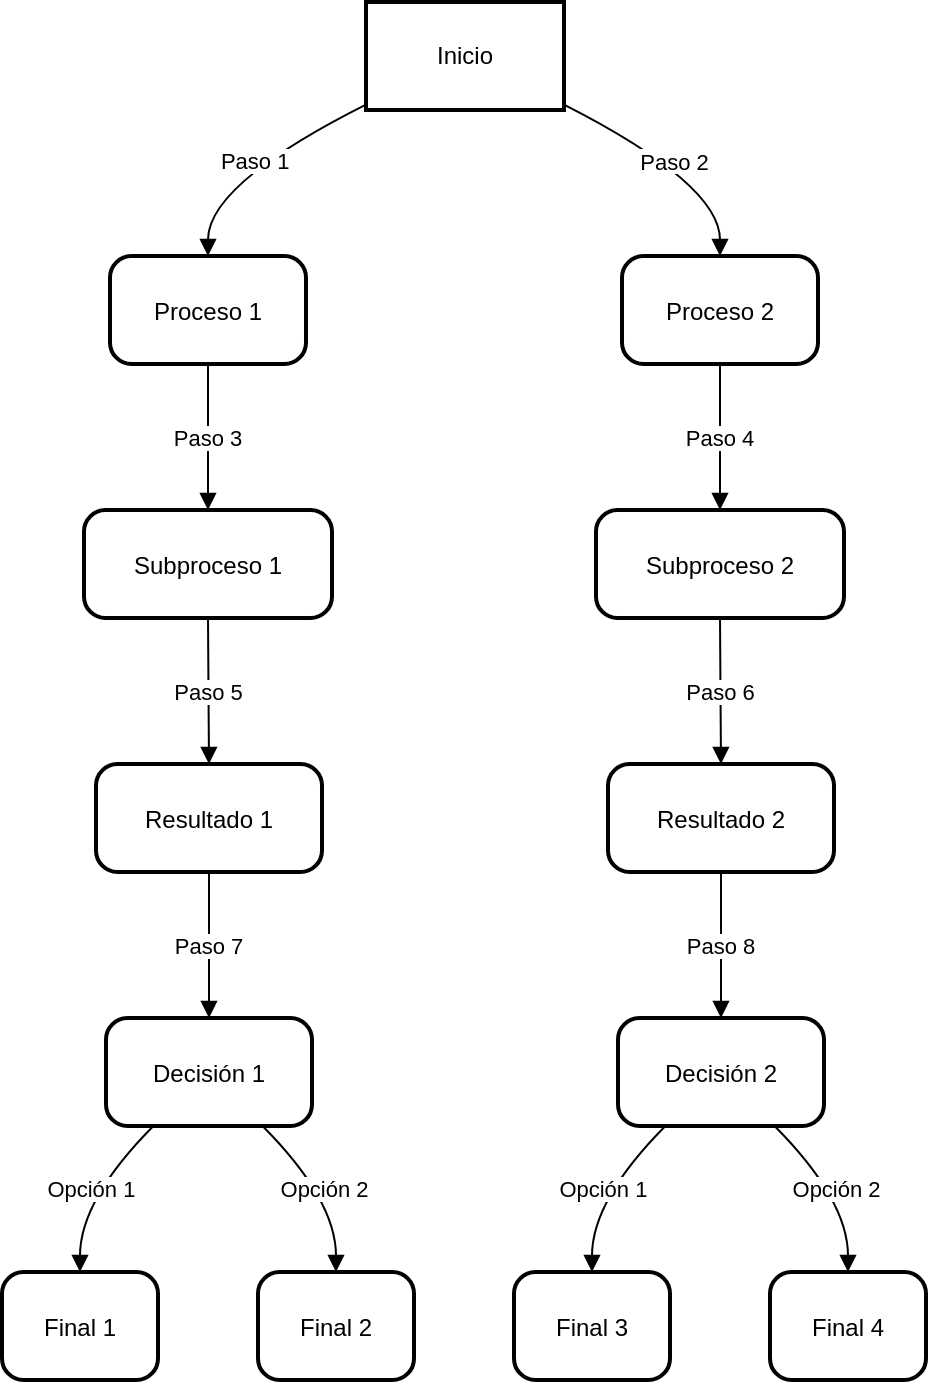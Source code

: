 <mxfile version="26.1.3">
  <diagram name="Página-1" id="As4J22aEDVcwIB19QjlV">
    <mxGraphModel>
      <root>
        <mxCell id="0" />
        <mxCell id="1" parent="0" />
        <mxCell id="2" value="Inicio" style="whiteSpace=wrap;strokeWidth=2;" vertex="1" parent="1">
          <mxGeometry x="190" y="8" width="99" height="54" as="geometry" />
        </mxCell>
        <mxCell id="3" value="Proceso 1" style="rounded=1;arcSize=20;strokeWidth=2" vertex="1" parent="1">
          <mxGeometry x="62" y="135" width="98" height="54" as="geometry" />
        </mxCell>
        <mxCell id="4" value="Proceso 2" style="rounded=1;arcSize=20;strokeWidth=2" vertex="1" parent="1">
          <mxGeometry x="318" y="135" width="98" height="54" as="geometry" />
        </mxCell>
        <mxCell id="5" value="Subproceso 1" style="rounded=1;arcSize=20;strokeWidth=2" vertex="1" parent="1">
          <mxGeometry x="49" y="262" width="124" height="54" as="geometry" />
        </mxCell>
        <mxCell id="6" value="Subproceso 2" style="rounded=1;arcSize=20;strokeWidth=2" vertex="1" parent="1">
          <mxGeometry x="305" y="262" width="124" height="54" as="geometry" />
        </mxCell>
        <mxCell id="7" value="Resultado 1" style="rounded=1;arcSize=20;strokeWidth=2" vertex="1" parent="1">
          <mxGeometry x="55" y="389" width="113" height="54" as="geometry" />
        </mxCell>
        <mxCell id="8" value="Resultado 2" style="rounded=1;arcSize=20;strokeWidth=2" vertex="1" parent="1">
          <mxGeometry x="311" y="389" width="113" height="54" as="geometry" />
        </mxCell>
        <mxCell id="9" value="Decisión 1" style="rounded=1;arcSize=20;strokeWidth=2" vertex="1" parent="1">
          <mxGeometry x="60" y="516" width="103" height="54" as="geometry" />
        </mxCell>
        <mxCell id="10" value="Decisión 2" style="rounded=1;arcSize=20;strokeWidth=2" vertex="1" parent="1">
          <mxGeometry x="316" y="516" width="103" height="54" as="geometry" />
        </mxCell>
        <mxCell id="11" value="Final 1" style="rounded=1;arcSize=20;strokeWidth=2" vertex="1" parent="1">
          <mxGeometry x="8" y="643" width="78" height="54" as="geometry" />
        </mxCell>
        <mxCell id="12" value="Final 2" style="rounded=1;arcSize=20;strokeWidth=2" vertex="1" parent="1">
          <mxGeometry x="136" y="643" width="78" height="54" as="geometry" />
        </mxCell>
        <mxCell id="13" value="Final 3" style="rounded=1;arcSize=20;strokeWidth=2" vertex="1" parent="1">
          <mxGeometry x="264" y="643" width="78" height="54" as="geometry" />
        </mxCell>
        <mxCell id="14" value="Final 4" style="rounded=1;arcSize=20;strokeWidth=2" vertex="1" parent="1">
          <mxGeometry x="392" y="643" width="78" height="54" as="geometry" />
        </mxCell>
        <mxCell id="15" value="Paso 1" style="curved=1;startArrow=none;endArrow=block;exitX=0;exitY=0.95;entryX=0.5;entryY=0;" edge="1" parent="1" source="2" target="3">
          <mxGeometry relative="1" as="geometry">
            <Array as="points">
              <mxPoint x="111" y="99" />
            </Array>
          </mxGeometry>
        </mxCell>
        <mxCell id="16" value="Paso 2" style="curved=1;startArrow=none;endArrow=block;exitX=1;exitY=0.95;entryX=0.5;entryY=0;" edge="1" parent="1" source="2" target="4">
          <mxGeometry relative="1" as="geometry">
            <Array as="points">
              <mxPoint x="367" y="99" />
            </Array>
          </mxGeometry>
        </mxCell>
        <mxCell id="17" value="Paso 3" style="curved=1;startArrow=none;endArrow=block;exitX=0.5;exitY=1;entryX=0.5;entryY=0;" edge="1" parent="1" source="3" target="5">
          <mxGeometry relative="1" as="geometry">
            <Array as="points" />
          </mxGeometry>
        </mxCell>
        <mxCell id="18" value="Paso 4" style="curved=1;startArrow=none;endArrow=block;exitX=0.5;exitY=1;entryX=0.5;entryY=0;" edge="1" parent="1" source="4" target="6">
          <mxGeometry relative="1" as="geometry">
            <Array as="points" />
          </mxGeometry>
        </mxCell>
        <mxCell id="19" value="Paso 5" style="curved=1;startArrow=none;endArrow=block;exitX=0.5;exitY=1;entryX=0.5;entryY=0;" edge="1" parent="1" source="5" target="7">
          <mxGeometry relative="1" as="geometry">
            <Array as="points" />
          </mxGeometry>
        </mxCell>
        <mxCell id="20" value="Paso 6" style="curved=1;startArrow=none;endArrow=block;exitX=0.5;exitY=1;entryX=0.5;entryY=0;" edge="1" parent="1" source="6" target="8">
          <mxGeometry relative="1" as="geometry">
            <Array as="points" />
          </mxGeometry>
        </mxCell>
        <mxCell id="21" value="Paso 7" style="curved=1;startArrow=none;endArrow=block;exitX=0.5;exitY=1;entryX=0.5;entryY=0;" edge="1" parent="1" source="7" target="9">
          <mxGeometry relative="1" as="geometry">
            <Array as="points" />
          </mxGeometry>
        </mxCell>
        <mxCell id="22" value="Paso 8" style="curved=1;startArrow=none;endArrow=block;exitX=0.5;exitY=1;entryX=0.5;entryY=0;" edge="1" parent="1" source="8" target="10">
          <mxGeometry relative="1" as="geometry">
            <Array as="points" />
          </mxGeometry>
        </mxCell>
        <mxCell id="23" value="Opción 1" style="curved=1;startArrow=none;endArrow=block;exitX=0.23;exitY=1;entryX=0.5;entryY=0;" edge="1" parent="1" source="9" target="11">
          <mxGeometry relative="1" as="geometry">
            <Array as="points">
              <mxPoint x="47" y="607" />
            </Array>
          </mxGeometry>
        </mxCell>
        <mxCell id="24" value="Opción 2" style="curved=1;startArrow=none;endArrow=block;exitX=0.76;exitY=1;entryX=0.5;entryY=0;" edge="1" parent="1" source="9" target="12">
          <mxGeometry relative="1" as="geometry">
            <Array as="points">
              <mxPoint x="175" y="607" />
            </Array>
          </mxGeometry>
        </mxCell>
        <mxCell id="25" value="Opción 1" style="curved=1;startArrow=none;endArrow=block;exitX=0.23;exitY=1;entryX=0.5;entryY=0;" edge="1" parent="1" source="10" target="13">
          <mxGeometry relative="1" as="geometry">
            <Array as="points">
              <mxPoint x="303" y="607" />
            </Array>
          </mxGeometry>
        </mxCell>
        <mxCell id="26" value="Opción 2" style="curved=1;startArrow=none;endArrow=block;exitX=0.76;exitY=1;entryX=0.5;entryY=0;" edge="1" parent="1" source="10" target="14">
          <mxGeometry relative="1" as="geometry">
            <Array as="points">
              <mxPoint x="431" y="607" />
            </Array>
          </mxGeometry>
        </mxCell>
      </root>
    </mxGraphModel>
  </diagram>
</mxfile>
